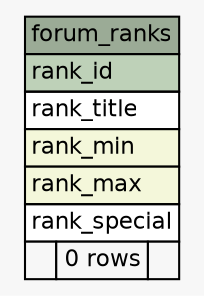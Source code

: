 // dot 2.38.0 on Mac OS X 10.9.4
// SchemaSpy rev 590
digraph "forum_ranks" {
  graph [
    rankdir="RL"
    bgcolor="#f7f7f7"
    nodesep="0.18"
    ranksep="0.46"
    fontname="Helvetica"
    fontsize="11"
  ];
  node [
    fontname="Helvetica"
    fontsize="11"
    shape="plaintext"
  ];
  edge [
    arrowsize="0.8"
  ];
  "forum_ranks" [
    label=<
    <TABLE BORDER="0" CELLBORDER="1" CELLSPACING="0" BGCOLOR="#ffffff">
      <TR><TD COLSPAN="3" BGCOLOR="#9bab96" ALIGN="CENTER">forum_ranks</TD></TR>
      <TR><TD PORT="rank_id" COLSPAN="3" BGCOLOR="#bed1b8" ALIGN="LEFT">rank_id</TD></TR>
      <TR><TD PORT="rank_title" COLSPAN="3" ALIGN="LEFT">rank_title</TD></TR>
      <TR><TD PORT="rank_min" COLSPAN="3" BGCOLOR="#f4f7da" ALIGN="LEFT">rank_min</TD></TR>
      <TR><TD PORT="rank_max" COLSPAN="3" BGCOLOR="#f4f7da" ALIGN="LEFT">rank_max</TD></TR>
      <TR><TD PORT="rank_special" COLSPAN="3" ALIGN="LEFT">rank_special</TD></TR>
      <TR><TD ALIGN="LEFT" BGCOLOR="#f7f7f7">  </TD><TD ALIGN="RIGHT" BGCOLOR="#f7f7f7">0 rows</TD><TD ALIGN="RIGHT" BGCOLOR="#f7f7f7">  </TD></TR>
    </TABLE>>
    URL="tables/forum_ranks.html"
    tooltip="forum_ranks"
  ];
}
